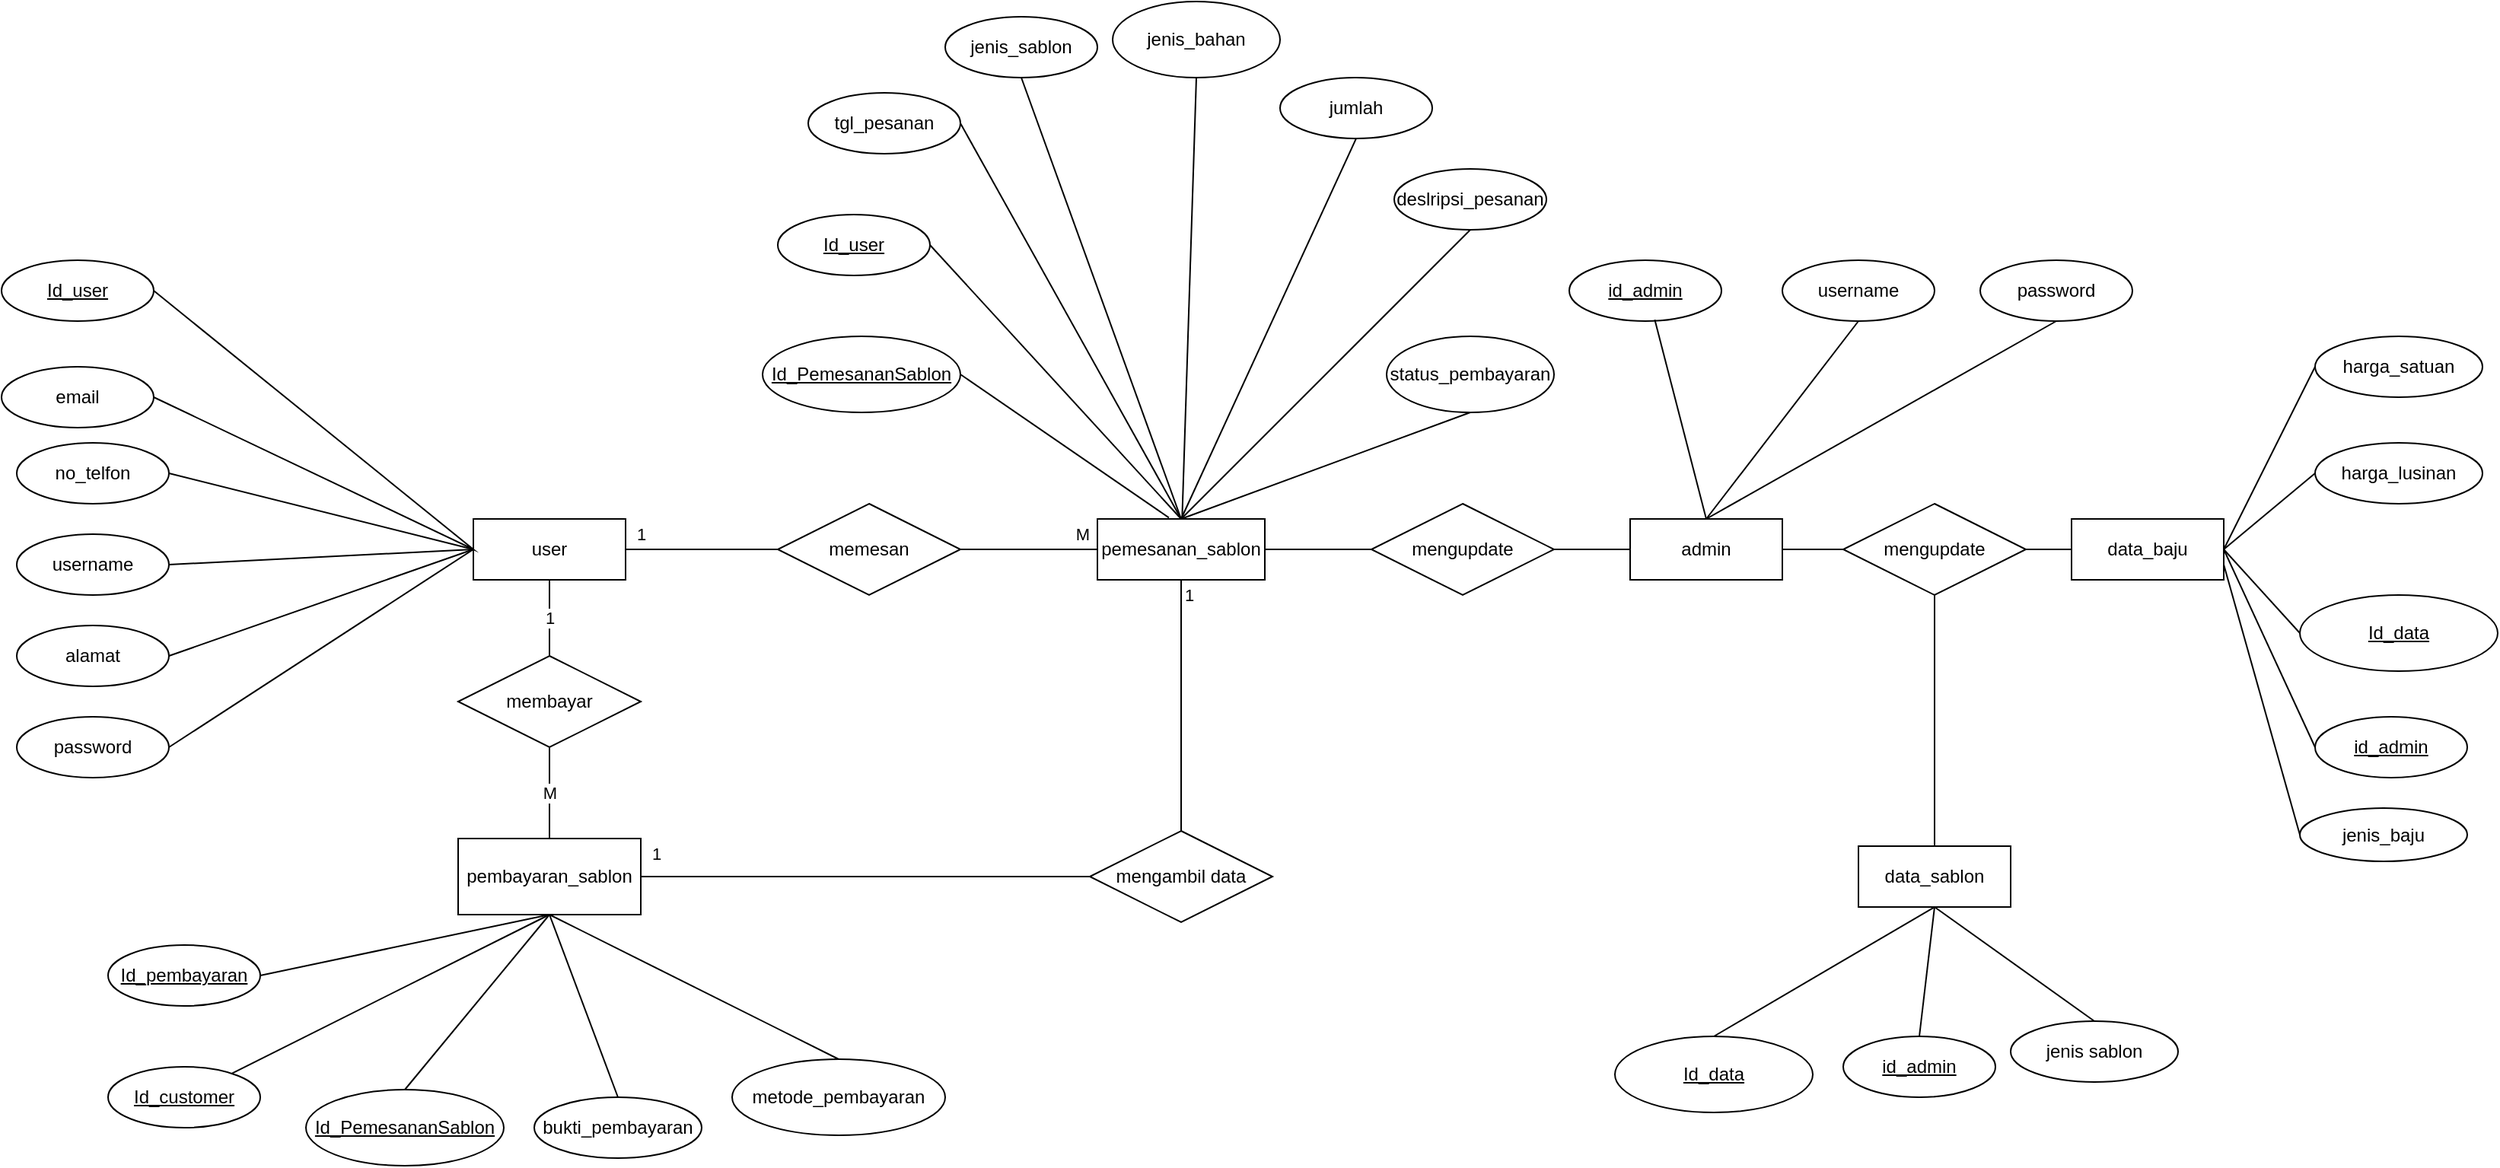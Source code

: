 <mxfile version="21.1.2" type="github">
  <diagram id="R2lEEEUBdFMjLlhIrx00" name="Page-1">
    <mxGraphModel dx="1583" dy="1470" grid="1" gridSize="10" guides="1" tooltips="1" connect="1" arrows="1" fold="1" page="1" pageScale="1" pageWidth="850" pageHeight="1100" math="0" shadow="0" extFonts="Permanent Marker^https://fonts.googleapis.com/css?family=Permanent+Marker">
      <root>
        <mxCell id="0" />
        <mxCell id="1" parent="0" />
        <mxCell id="5mV2cB9xephwo2F0kHvx-2" value="user" style="whiteSpace=wrap;html=1;align=center;" parent="1" vertex="1">
          <mxGeometry x="-470" y="150" width="100" height="40" as="geometry" />
        </mxCell>
        <mxCell id="5mV2cB9xephwo2F0kHvx-3" value="admin" style="whiteSpace=wrap;html=1;align=center;" parent="1" vertex="1">
          <mxGeometry x="290" y="150" width="100" height="40" as="geometry" />
        </mxCell>
        <mxCell id="5mV2cB9xephwo2F0kHvx-7" value="pembayaran_sablon" style="whiteSpace=wrap;html=1;align=center;" parent="1" vertex="1">
          <mxGeometry x="-480" y="360" width="120" height="50" as="geometry" />
        </mxCell>
        <mxCell id="5mV2cB9xephwo2F0kHvx-9" value="data_sablon" style="whiteSpace=wrap;html=1;align=center;" parent="1" vertex="1">
          <mxGeometry x="440" y="365" width="100" height="40" as="geometry" />
        </mxCell>
        <mxCell id="YTI3r-vrlZ_UczR5QLay-1" value="Id_user" style="ellipse;whiteSpace=wrap;html=1;align=center;fontStyle=4;" parent="1" vertex="1">
          <mxGeometry x="-780" y="-20" width="100" height="40" as="geometry" />
        </mxCell>
        <mxCell id="YTI3r-vrlZ_UczR5QLay-3" value="username" style="ellipse;whiteSpace=wrap;html=1;align=center;" parent="1" vertex="1">
          <mxGeometry x="-770" y="160" width="100" height="40" as="geometry" />
        </mxCell>
        <mxCell id="YTI3r-vrlZ_UczR5QLay-4" value="email" style="ellipse;whiteSpace=wrap;html=1;align=center;" parent="1" vertex="1">
          <mxGeometry x="-780" y="50" width="100" height="40" as="geometry" />
        </mxCell>
        <mxCell id="YTI3r-vrlZ_UczR5QLay-5" value="password" style="ellipse;whiteSpace=wrap;html=1;align=center;" parent="1" vertex="1">
          <mxGeometry x="-770" y="280" width="100" height="40" as="geometry" />
        </mxCell>
        <mxCell id="YTI3r-vrlZ_UczR5QLay-6" value="alamat" style="ellipse;whiteSpace=wrap;html=1;align=center;" parent="1" vertex="1">
          <mxGeometry x="-770" y="220" width="100" height="40" as="geometry" />
        </mxCell>
        <mxCell id="YTI3r-vrlZ_UczR5QLay-7" value="no_telfon" style="ellipse;whiteSpace=wrap;html=1;align=center;" parent="1" vertex="1">
          <mxGeometry x="-770" y="100" width="100" height="40" as="geometry" />
        </mxCell>
        <mxCell id="YTI3r-vrlZ_UczR5QLay-8" value="Id_PemesananSablon" style="ellipse;whiteSpace=wrap;html=1;align=center;fontStyle=4;" parent="1" vertex="1">
          <mxGeometry x="-280" y="30" width="130" height="50" as="geometry" />
        </mxCell>
        <mxCell id="YTI3r-vrlZ_UczR5QLay-9" value="tgl_pesanan" style="ellipse;whiteSpace=wrap;html=1;align=center;" parent="1" vertex="1">
          <mxGeometry x="-250" y="-130" width="100" height="40" as="geometry" />
        </mxCell>
        <mxCell id="0i90_Ah9qwGSS9QuldRk-4" value="jenis_sablon" style="ellipse;whiteSpace=wrap;html=1;align=center;" parent="1" vertex="1">
          <mxGeometry x="-160" y="-180" width="100" height="40" as="geometry" />
        </mxCell>
        <mxCell id="0i90_Ah9qwGSS9QuldRk-5" value="jumlah" style="ellipse;whiteSpace=wrap;html=1;align=center;" parent="1" vertex="1">
          <mxGeometry x="60" y="-140" width="100" height="40" as="geometry" />
        </mxCell>
        <mxCell id="0i90_Ah9qwGSS9QuldRk-6" value="deslripsi_pesanan" style="ellipse;whiteSpace=wrap;html=1;align=center;" parent="1" vertex="1">
          <mxGeometry x="135" y="-80" width="100" height="40" as="geometry" />
        </mxCell>
        <mxCell id="ONWFa-ybsfFDMQkK8CN--3" value="Id_user" style="ellipse;whiteSpace=wrap;html=1;align=center;fontStyle=4;" parent="1" vertex="1">
          <mxGeometry x="-270" y="-50" width="100" height="40" as="geometry" />
        </mxCell>
        <mxCell id="ONWFa-ybsfFDMQkK8CN--6" value="Id_customer" style="ellipse;whiteSpace=wrap;html=1;align=center;fontStyle=4;" parent="1" vertex="1">
          <mxGeometry x="-710" y="510" width="100" height="40" as="geometry" />
        </mxCell>
        <mxCell id="ONWFa-ybsfFDMQkK8CN--7" value="Id_pembayaran" style="ellipse;whiteSpace=wrap;html=1;align=center;fontStyle=4;" parent="1" vertex="1">
          <mxGeometry x="-710" y="430" width="100" height="40" as="geometry" />
        </mxCell>
        <mxCell id="ONWFa-ybsfFDMQkK8CN--8" value="status_pembayaran" style="ellipse;whiteSpace=wrap;html=1;align=center;" parent="1" vertex="1">
          <mxGeometry x="130" y="30" width="110" height="50" as="geometry" />
        </mxCell>
        <mxCell id="ONWFa-ybsfFDMQkK8CN--11" value="Id_PemesananSablon" style="ellipse;whiteSpace=wrap;html=1;align=center;fontStyle=4;" parent="1" vertex="1">
          <mxGeometry x="-580" y="525" width="130" height="50" as="geometry" />
        </mxCell>
        <mxCell id="ONWFa-ybsfFDMQkK8CN--12" value="bukti_pembayaran" style="ellipse;whiteSpace=wrap;html=1;align=center;" parent="1" vertex="1">
          <mxGeometry x="-430" y="530" width="110" height="40" as="geometry" />
        </mxCell>
        <mxCell id="ONWFa-ybsfFDMQkK8CN--13" value="metode_pembayaran" style="ellipse;whiteSpace=wrap;html=1;align=center;" parent="1" vertex="1">
          <mxGeometry x="-300" y="505" width="140" height="50" as="geometry" />
        </mxCell>
        <mxCell id="ONWFa-ybsfFDMQkK8CN--23" value="Id_data" style="ellipse;whiteSpace=wrap;html=1;align=center;fontStyle=4;" parent="1" vertex="1">
          <mxGeometry x="280" y="490" width="130" height="50" as="geometry" />
        </mxCell>
        <mxCell id="ONWFa-ybsfFDMQkK8CN--24" value="jenis sablon" style="ellipse;whiteSpace=wrap;html=1;align=center;" parent="1" vertex="1">
          <mxGeometry x="540" y="480" width="110" height="40" as="geometry" />
        </mxCell>
        <mxCell id="mbAtSQ7LFbAqyRx-vkH5-2" value="pemesanan_sablon" style="whiteSpace=wrap;html=1;align=center;" parent="1" vertex="1">
          <mxGeometry x="-60" y="150" width="110" height="40" as="geometry" />
        </mxCell>
        <mxCell id="mbAtSQ7LFbAqyRx-vkH5-3" value="data_baju" style="whiteSpace=wrap;html=1;align=center;" parent="1" vertex="1">
          <mxGeometry x="580" y="150" width="100" height="40" as="geometry" />
        </mxCell>
        <mxCell id="mbAtSQ7LFbAqyRx-vkH5-4" value="Id_data" style="ellipse;whiteSpace=wrap;html=1;align=center;fontStyle=4;" parent="1" vertex="1">
          <mxGeometry x="730" y="200" width="130" height="50" as="geometry" />
        </mxCell>
        <mxCell id="mbAtSQ7LFbAqyRx-vkH5-5" value="jenis_baju" style="ellipse;whiteSpace=wrap;html=1;align=center;" parent="1" vertex="1">
          <mxGeometry x="730" y="340" width="110" height="35" as="geometry" />
        </mxCell>
        <mxCell id="mbAtSQ7LFbAqyRx-vkH5-6" value="harga_satuan" style="ellipse;whiteSpace=wrap;html=1;align=center;" parent="1" vertex="1">
          <mxGeometry x="740" y="30" width="110" height="40" as="geometry" />
        </mxCell>
        <mxCell id="mbAtSQ7LFbAqyRx-vkH5-7" value="harga_lusinan" style="ellipse;whiteSpace=wrap;html=1;align=center;" parent="1" vertex="1">
          <mxGeometry x="740" y="100" width="110" height="40" as="geometry" />
        </mxCell>
        <mxCell id="mbAtSQ7LFbAqyRx-vkH5-8" value="memesan" style="shape=rhombus;perimeter=rhombusPerimeter;whiteSpace=wrap;html=1;align=center;" parent="1" vertex="1">
          <mxGeometry x="-270" y="140" width="120" height="60" as="geometry" />
        </mxCell>
        <mxCell id="mbAtSQ7LFbAqyRx-vkH5-9" value="1" style="endArrow=none;html=1;rounded=0;exitX=1;exitY=0.5;exitDx=0;exitDy=0;entryX=0;entryY=0.5;entryDx=0;entryDy=0;" parent="1" source="5mV2cB9xephwo2F0kHvx-2" target="mbAtSQ7LFbAqyRx-vkH5-8" edge="1">
          <mxGeometry x="-0.8" y="10" relative="1" as="geometry">
            <mxPoint x="-110" y="220" as="sourcePoint" />
            <mxPoint x="50" y="220" as="targetPoint" />
            <mxPoint as="offset" />
          </mxGeometry>
        </mxCell>
        <mxCell id="mbAtSQ7LFbAqyRx-vkH5-10" value="M" style="endArrow=none;html=1;rounded=0;exitX=1;exitY=0.5;exitDx=0;exitDy=0;entryX=0;entryY=0.5;entryDx=0;entryDy=0;" parent="1" source="mbAtSQ7LFbAqyRx-vkH5-8" target="mbAtSQ7LFbAqyRx-vkH5-2" edge="1">
          <mxGeometry x="0.778" y="10" relative="1" as="geometry">
            <mxPoint x="-140" y="169.41" as="sourcePoint" />
            <mxPoint x="-40" y="169" as="targetPoint" />
            <mxPoint as="offset" />
          </mxGeometry>
        </mxCell>
        <mxCell id="mbAtSQ7LFbAqyRx-vkH5-12" value="mengupdate" style="shape=rhombus;perimeter=rhombusPerimeter;whiteSpace=wrap;html=1;align=center;" parent="1" vertex="1">
          <mxGeometry x="120" y="140" width="120" height="60" as="geometry" />
        </mxCell>
        <mxCell id="mbAtSQ7LFbAqyRx-vkH5-13" value="" style="endArrow=none;html=1;rounded=0;entryX=0;entryY=0.5;entryDx=0;entryDy=0;exitX=1;exitY=0.5;exitDx=0;exitDy=0;" parent="1" source="mbAtSQ7LFbAqyRx-vkH5-2" target="mbAtSQ7LFbAqyRx-vkH5-12" edge="1">
          <mxGeometry relative="1" as="geometry">
            <mxPoint x="-110" y="220" as="sourcePoint" />
            <mxPoint x="50" y="220" as="targetPoint" />
          </mxGeometry>
        </mxCell>
        <mxCell id="mbAtSQ7LFbAqyRx-vkH5-14" value="" style="endArrow=none;html=1;rounded=0;entryX=0;entryY=0.5;entryDx=0;entryDy=0;exitX=1;exitY=0.5;exitDx=0;exitDy=0;" parent="1" source="mbAtSQ7LFbAqyRx-vkH5-12" target="5mV2cB9xephwo2F0kHvx-3" edge="1">
          <mxGeometry relative="1" as="geometry">
            <mxPoint x="-110" y="220" as="sourcePoint" />
            <mxPoint x="50" y="220" as="targetPoint" />
          </mxGeometry>
        </mxCell>
        <mxCell id="mbAtSQ7LFbAqyRx-vkH5-15" value="membayar" style="shape=rhombus;perimeter=rhombusPerimeter;whiteSpace=wrap;html=1;align=center;" parent="1" vertex="1">
          <mxGeometry x="-480" y="240" width="120" height="60" as="geometry" />
        </mxCell>
        <mxCell id="mbAtSQ7LFbAqyRx-vkH5-17" value="1" style="endArrow=none;html=1;rounded=0;exitX=0.5;exitY=1;exitDx=0;exitDy=0;entryX=0.5;entryY=0;entryDx=0;entryDy=0;" parent="1" source="5mV2cB9xephwo2F0kHvx-2" target="mbAtSQ7LFbAqyRx-vkH5-15" edge="1">
          <mxGeometry relative="1" as="geometry">
            <mxPoint x="-110" y="220" as="sourcePoint" />
            <mxPoint x="50" y="220" as="targetPoint" />
          </mxGeometry>
        </mxCell>
        <mxCell id="mbAtSQ7LFbAqyRx-vkH5-18" value="M" style="endArrow=none;html=1;rounded=0;exitX=0.5;exitY=1;exitDx=0;exitDy=0;entryX=0.5;entryY=0;entryDx=0;entryDy=0;" parent="1" source="mbAtSQ7LFbAqyRx-vkH5-15" target="5mV2cB9xephwo2F0kHvx-7" edge="1">
          <mxGeometry relative="1" as="geometry">
            <mxPoint x="-110" y="220" as="sourcePoint" />
            <mxPoint x="50" y="220" as="targetPoint" />
          </mxGeometry>
        </mxCell>
        <mxCell id="mbAtSQ7LFbAqyRx-vkH5-22" value="" style="endArrow=none;html=1;rounded=0;exitX=1;exitY=0.5;exitDx=0;exitDy=0;entryX=1;entryY=0.5;entryDx=0;entryDy=0;" parent="1" source="YTI3r-vrlZ_UczR5QLay-1" target="YTI3r-vrlZ_UczR5QLay-4" edge="1">
          <mxGeometry relative="1" as="geometry">
            <mxPoint x="-660" y="220" as="sourcePoint" />
            <mxPoint x="-500" y="220" as="targetPoint" />
            <Array as="points">
              <mxPoint x="-470" y="170" />
            </Array>
          </mxGeometry>
        </mxCell>
        <mxCell id="mbAtSQ7LFbAqyRx-vkH5-23" value="" style="endArrow=none;html=1;rounded=0;entryX=0;entryY=0.5;entryDx=0;entryDy=0;exitX=1;exitY=0.5;exitDx=0;exitDy=0;" parent="1" source="YTI3r-vrlZ_UczR5QLay-7" target="5mV2cB9xephwo2F0kHvx-2" edge="1">
          <mxGeometry relative="1" as="geometry">
            <mxPoint x="-660" y="220" as="sourcePoint" />
            <mxPoint x="-500" y="220" as="targetPoint" />
          </mxGeometry>
        </mxCell>
        <mxCell id="mbAtSQ7LFbAqyRx-vkH5-24" value="" style="endArrow=none;html=1;rounded=0;exitX=1;exitY=0.5;exitDx=0;exitDy=0;entryX=0;entryY=0.5;entryDx=0;entryDy=0;" parent="1" source="YTI3r-vrlZ_UczR5QLay-3" target="5mV2cB9xephwo2F0kHvx-2" edge="1">
          <mxGeometry relative="1" as="geometry">
            <mxPoint x="-660" y="220" as="sourcePoint" />
            <mxPoint x="-500" y="220" as="targetPoint" />
          </mxGeometry>
        </mxCell>
        <mxCell id="mbAtSQ7LFbAqyRx-vkH5-25" value="" style="endArrow=none;html=1;rounded=0;entryX=0;entryY=0.5;entryDx=0;entryDy=0;exitX=1;exitY=0.5;exitDx=0;exitDy=0;" parent="1" source="YTI3r-vrlZ_UczR5QLay-6" target="5mV2cB9xephwo2F0kHvx-2" edge="1">
          <mxGeometry relative="1" as="geometry">
            <mxPoint x="-660" y="220" as="sourcePoint" />
            <mxPoint x="-500" y="220" as="targetPoint" />
          </mxGeometry>
        </mxCell>
        <mxCell id="mbAtSQ7LFbAqyRx-vkH5-26" value="" style="endArrow=none;html=1;rounded=0;entryX=0.5;entryY=0;entryDx=0;entryDy=0;" parent="1" target="ONWFa-ybsfFDMQkK8CN--11" edge="1">
          <mxGeometry relative="1" as="geometry">
            <mxPoint x="-420" y="410" as="sourcePoint" />
            <mxPoint x="-150" y="290" as="targetPoint" />
          </mxGeometry>
        </mxCell>
        <mxCell id="mbAtSQ7LFbAqyRx-vkH5-27" value="" style="endArrow=none;html=1;rounded=0;exitX=1;exitY=0.5;exitDx=0;exitDy=0;entryX=0;entryY=0.5;entryDx=0;entryDy=0;" parent="1" source="YTI3r-vrlZ_UczR5QLay-5" target="5mV2cB9xephwo2F0kHvx-2" edge="1">
          <mxGeometry relative="1" as="geometry">
            <mxPoint x="-655" y="310" as="sourcePoint" />
            <mxPoint x="-495" y="310" as="targetPoint" />
          </mxGeometry>
        </mxCell>
        <mxCell id="mbAtSQ7LFbAqyRx-vkH5-28" value="" style="endArrow=none;html=1;rounded=0;exitX=1;exitY=0.5;exitDx=0;exitDy=0;entryX=0.5;entryY=1;entryDx=0;entryDy=0;" parent="1" source="ONWFa-ybsfFDMQkK8CN--7" target="5mV2cB9xephwo2F0kHvx-7" edge="1">
          <mxGeometry relative="1" as="geometry">
            <mxPoint x="-470" y="360" as="sourcePoint" />
            <mxPoint x="-310" y="360" as="targetPoint" />
          </mxGeometry>
        </mxCell>
        <mxCell id="mbAtSQ7LFbAqyRx-vkH5-29" value="" style="endArrow=none;html=1;rounded=0;entryX=0.5;entryY=1;entryDx=0;entryDy=0;" parent="1" source="ONWFa-ybsfFDMQkK8CN--6" target="5mV2cB9xephwo2F0kHvx-7" edge="1">
          <mxGeometry relative="1" as="geometry">
            <mxPoint x="-470" y="360" as="sourcePoint" />
            <mxPoint x="-310" y="360" as="targetPoint" />
          </mxGeometry>
        </mxCell>
        <mxCell id="mbAtSQ7LFbAqyRx-vkH5-30" value="" style="endArrow=none;html=1;rounded=0;entryX=0.5;entryY=0;entryDx=0;entryDy=0;" parent="1" target="ONWFa-ybsfFDMQkK8CN--12" edge="1">
          <mxGeometry relative="1" as="geometry">
            <mxPoint x="-420" y="410" as="sourcePoint" />
            <mxPoint x="-310" y="360" as="targetPoint" />
          </mxGeometry>
        </mxCell>
        <mxCell id="mbAtSQ7LFbAqyRx-vkH5-31" value="" style="endArrow=none;html=1;rounded=0;entryX=0.5;entryY=0;entryDx=0;entryDy=0;exitX=0.5;exitY=1;exitDx=0;exitDy=0;" parent="1" source="5mV2cB9xephwo2F0kHvx-7" target="ONWFa-ybsfFDMQkK8CN--13" edge="1">
          <mxGeometry relative="1" as="geometry">
            <mxPoint x="-470" y="360" as="sourcePoint" />
            <mxPoint x="-310" y="360" as="targetPoint" />
          </mxGeometry>
        </mxCell>
        <mxCell id="mbAtSQ7LFbAqyRx-vkH5-33" value="" style="endArrow=none;html=1;rounded=0;exitX=1;exitY=0.5;exitDx=0;exitDy=0;entryX=0.427;entryY=-0.021;entryDx=0;entryDy=0;entryPerimeter=0;" parent="1" source="YTI3r-vrlZ_UczR5QLay-8" target="mbAtSQ7LFbAqyRx-vkH5-2" edge="1">
          <mxGeometry relative="1" as="geometry">
            <mxPoint x="20" y="-10" as="sourcePoint" />
            <mxPoint x="180" y="-10" as="targetPoint" />
          </mxGeometry>
        </mxCell>
        <mxCell id="mbAtSQ7LFbAqyRx-vkH5-34" value="" style="endArrow=none;html=1;rounded=0;exitX=1;exitY=0.5;exitDx=0;exitDy=0;entryX=0.5;entryY=0;entryDx=0;entryDy=0;" parent="1" source="ONWFa-ybsfFDMQkK8CN--3" target="mbAtSQ7LFbAqyRx-vkH5-2" edge="1">
          <mxGeometry relative="1" as="geometry">
            <mxPoint x="20" y="-10" as="sourcePoint" />
            <mxPoint x="180" y="-10" as="targetPoint" />
          </mxGeometry>
        </mxCell>
        <mxCell id="mbAtSQ7LFbAqyRx-vkH5-35" value="" style="endArrow=none;html=1;rounded=0;exitX=1;exitY=0.5;exitDx=0;exitDy=0;entryX=0.5;entryY=0;entryDx=0;entryDy=0;" parent="1" source="YTI3r-vrlZ_UczR5QLay-9" target="mbAtSQ7LFbAqyRx-vkH5-2" edge="1">
          <mxGeometry relative="1" as="geometry">
            <mxPoint x="20" y="-10" as="sourcePoint" />
            <mxPoint x="180" y="-10" as="targetPoint" />
          </mxGeometry>
        </mxCell>
        <mxCell id="mbAtSQ7LFbAqyRx-vkH5-36" value="" style="endArrow=none;html=1;rounded=0;exitX=0.5;exitY=1;exitDx=0;exitDy=0;entryX=0.5;entryY=0;entryDx=0;entryDy=0;" parent="1" source="0i90_Ah9qwGSS9QuldRk-4" target="mbAtSQ7LFbAqyRx-vkH5-2" edge="1">
          <mxGeometry relative="1" as="geometry">
            <mxPoint x="20" y="-10" as="sourcePoint" />
            <mxPoint x="180" y="-10" as="targetPoint" />
          </mxGeometry>
        </mxCell>
        <mxCell id="mbAtSQ7LFbAqyRx-vkH5-37" value="" style="endArrow=none;html=1;rounded=0;exitX=0.5;exitY=1;exitDx=0;exitDy=0;entryX=0.5;entryY=0;entryDx=0;entryDy=0;" parent="1" source="0i90_Ah9qwGSS9QuldRk-5" target="mbAtSQ7LFbAqyRx-vkH5-2" edge="1">
          <mxGeometry relative="1" as="geometry">
            <mxPoint x="20" y="-10" as="sourcePoint" />
            <mxPoint x="180" y="-10" as="targetPoint" />
          </mxGeometry>
        </mxCell>
        <mxCell id="mbAtSQ7LFbAqyRx-vkH5-38" value="" style="endArrow=none;html=1;rounded=0;entryX=0.5;entryY=1;entryDx=0;entryDy=0;exitX=0.5;exitY=0;exitDx=0;exitDy=0;" parent="1" source="mbAtSQ7LFbAqyRx-vkH5-2" target="0i90_Ah9qwGSS9QuldRk-6" edge="1">
          <mxGeometry relative="1" as="geometry">
            <mxPoint x="20" y="-10" as="sourcePoint" />
            <mxPoint x="180" y="-10" as="targetPoint" />
          </mxGeometry>
        </mxCell>
        <mxCell id="mbAtSQ7LFbAqyRx-vkH5-39" value="" style="endArrow=none;html=1;rounded=0;exitX=0.5;exitY=0;exitDx=0;exitDy=0;entryX=0.5;entryY=1;entryDx=0;entryDy=0;" parent="1" source="mbAtSQ7LFbAqyRx-vkH5-2" target="ONWFa-ybsfFDMQkK8CN--8" edge="1">
          <mxGeometry relative="1" as="geometry">
            <mxPoint x="20" y="-10" as="sourcePoint" />
            <mxPoint x="180" y="-10" as="targetPoint" />
          </mxGeometry>
        </mxCell>
        <mxCell id="mbAtSQ7LFbAqyRx-vkH5-40" value="id_admin" style="ellipse;whiteSpace=wrap;html=1;align=center;fontStyle=4;" parent="1" vertex="1">
          <mxGeometry x="250" y="-20" width="100" height="40" as="geometry" />
        </mxCell>
        <mxCell id="mbAtSQ7LFbAqyRx-vkH5-41" value="username" style="ellipse;whiteSpace=wrap;html=1;align=center;" parent="1" vertex="1">
          <mxGeometry x="390" y="-20" width="100" height="40" as="geometry" />
        </mxCell>
        <mxCell id="mbAtSQ7LFbAqyRx-vkH5-42" value="password" style="ellipse;whiteSpace=wrap;html=1;align=center;" parent="1" vertex="1">
          <mxGeometry x="520" y="-20" width="100" height="40" as="geometry" />
        </mxCell>
        <mxCell id="mbAtSQ7LFbAqyRx-vkH5-43" value="" style="endArrow=none;html=1;rounded=0;exitX=0.562;exitY=0.979;exitDx=0;exitDy=0;exitPerimeter=0;entryX=0.5;entryY=0;entryDx=0;entryDy=0;" parent="1" source="mbAtSQ7LFbAqyRx-vkH5-40" target="5mV2cB9xephwo2F0kHvx-3" edge="1">
          <mxGeometry relative="1" as="geometry">
            <mxPoint x="340" y="190" as="sourcePoint" />
            <mxPoint x="500" y="190" as="targetPoint" />
          </mxGeometry>
        </mxCell>
        <mxCell id="mbAtSQ7LFbAqyRx-vkH5-44" value="" style="endArrow=none;html=1;rounded=0;exitX=0.5;exitY=0;exitDx=0;exitDy=0;entryX=0.5;entryY=1;entryDx=0;entryDy=0;" parent="1" source="5mV2cB9xephwo2F0kHvx-3" target="mbAtSQ7LFbAqyRx-vkH5-41" edge="1">
          <mxGeometry relative="1" as="geometry">
            <mxPoint x="340" y="190" as="sourcePoint" />
            <mxPoint x="500" y="190" as="targetPoint" />
          </mxGeometry>
        </mxCell>
        <mxCell id="mbAtSQ7LFbAqyRx-vkH5-45" value="" style="endArrow=none;html=1;rounded=0;entryX=0.5;entryY=1;entryDx=0;entryDy=0;exitX=0.5;exitY=0;exitDx=0;exitDy=0;" parent="1" source="5mV2cB9xephwo2F0kHvx-3" target="mbAtSQ7LFbAqyRx-vkH5-42" edge="1">
          <mxGeometry relative="1" as="geometry">
            <mxPoint x="340" y="190" as="sourcePoint" />
            <mxPoint x="500" y="190" as="targetPoint" />
          </mxGeometry>
        </mxCell>
        <mxCell id="mbAtSQ7LFbAqyRx-vkH5-46" value="jenis_bahan" style="ellipse;whiteSpace=wrap;html=1;align=center;" parent="1" vertex="1">
          <mxGeometry x="-50" y="-190" width="110" height="50" as="geometry" />
        </mxCell>
        <mxCell id="mbAtSQ7LFbAqyRx-vkH5-47" value="" style="endArrow=none;html=1;rounded=0;entryX=0.5;entryY=1;entryDx=0;entryDy=0;" parent="1" source="mbAtSQ7LFbAqyRx-vkH5-2" target="mbAtSQ7LFbAqyRx-vkH5-46" edge="1">
          <mxGeometry relative="1" as="geometry">
            <mxPoint x="-220" y="10" as="sourcePoint" />
            <mxPoint x="-60" y="10" as="targetPoint" />
          </mxGeometry>
        </mxCell>
        <mxCell id="mbAtSQ7LFbAqyRx-vkH5-49" value="" style="endArrow=none;html=1;rounded=0;entryX=0;entryY=0.5;entryDx=0;entryDy=0;exitX=1;exitY=0.5;exitDx=0;exitDy=0;" parent="1" source="mbAtSQ7LFbAqyRx-vkH5-3" target="mbAtSQ7LFbAqyRx-vkH5-6" edge="1">
          <mxGeometry relative="1" as="geometry">
            <mxPoint x="240" y="130" as="sourcePoint" />
            <mxPoint x="400" y="130" as="targetPoint" />
          </mxGeometry>
        </mxCell>
        <mxCell id="mbAtSQ7LFbAqyRx-vkH5-50" value="" style="endArrow=none;html=1;rounded=0;entryX=0;entryY=0.5;entryDx=0;entryDy=0;exitX=1;exitY=0.5;exitDx=0;exitDy=0;" parent="1" source="mbAtSQ7LFbAqyRx-vkH5-3" target="mbAtSQ7LFbAqyRx-vkH5-7" edge="1">
          <mxGeometry relative="1" as="geometry">
            <mxPoint x="240" y="130" as="sourcePoint" />
            <mxPoint x="400" y="130" as="targetPoint" />
          </mxGeometry>
        </mxCell>
        <mxCell id="mbAtSQ7LFbAqyRx-vkH5-51" value="" style="endArrow=none;html=1;rounded=0;entryX=0;entryY=0.5;entryDx=0;entryDy=0;exitX=1;exitY=0.5;exitDx=0;exitDy=0;" parent="1" source="mbAtSQ7LFbAqyRx-vkH5-3" target="mbAtSQ7LFbAqyRx-vkH5-4" edge="1">
          <mxGeometry relative="1" as="geometry">
            <mxPoint x="240" y="130" as="sourcePoint" />
            <mxPoint x="400" y="130" as="targetPoint" />
          </mxGeometry>
        </mxCell>
        <mxCell id="mbAtSQ7LFbAqyRx-vkH5-52" value="" style="endArrow=none;html=1;rounded=0;entryX=0;entryY=0.5;entryDx=0;entryDy=0;exitX=1;exitY=0.75;exitDx=0;exitDy=0;" parent="1" source="mbAtSQ7LFbAqyRx-vkH5-3" target="mbAtSQ7LFbAqyRx-vkH5-5" edge="1">
          <mxGeometry relative="1" as="geometry">
            <mxPoint x="240" y="130" as="sourcePoint" />
            <mxPoint x="400" y="130" as="targetPoint" />
          </mxGeometry>
        </mxCell>
        <mxCell id="mbAtSQ7LFbAqyRx-vkH5-53" value="mengupdate" style="shape=rhombus;perimeter=rhombusPerimeter;whiteSpace=wrap;html=1;align=center;" parent="1" vertex="1">
          <mxGeometry x="430" y="140" width="120" height="60" as="geometry" />
        </mxCell>
        <mxCell id="mbAtSQ7LFbAqyRx-vkH5-54" value="" style="endArrow=none;html=1;rounded=0;entryX=0;entryY=0.5;entryDx=0;entryDy=0;exitX=1;exitY=0.5;exitDx=0;exitDy=0;" parent="1" source="5mV2cB9xephwo2F0kHvx-3" target="mbAtSQ7LFbAqyRx-vkH5-53" edge="1">
          <mxGeometry relative="1" as="geometry">
            <mxPoint x="240" y="130" as="sourcePoint" />
            <mxPoint x="400" y="130" as="targetPoint" />
          </mxGeometry>
        </mxCell>
        <mxCell id="mbAtSQ7LFbAqyRx-vkH5-55" value="" style="endArrow=none;html=1;rounded=0;entryX=0;entryY=0.5;entryDx=0;entryDy=0;exitX=1;exitY=0.5;exitDx=0;exitDy=0;" parent="1" source="mbAtSQ7LFbAqyRx-vkH5-53" target="mbAtSQ7LFbAqyRx-vkH5-3" edge="1">
          <mxGeometry relative="1" as="geometry">
            <mxPoint x="240" y="130" as="sourcePoint" />
            <mxPoint x="400" y="130" as="targetPoint" />
          </mxGeometry>
        </mxCell>
        <mxCell id="mbAtSQ7LFbAqyRx-vkH5-56" value="id_admin" style="ellipse;whiteSpace=wrap;html=1;align=center;fontStyle=4;" parent="1" vertex="1">
          <mxGeometry x="740" y="280" width="100" height="40" as="geometry" />
        </mxCell>
        <mxCell id="mbAtSQ7LFbAqyRx-vkH5-57" value="" style="endArrow=none;html=1;rounded=0;entryX=0;entryY=0.5;entryDx=0;entryDy=0;exitX=1;exitY=0.5;exitDx=0;exitDy=0;" parent="1" source="mbAtSQ7LFbAqyRx-vkH5-3" target="mbAtSQ7LFbAqyRx-vkH5-56" edge="1">
          <mxGeometry relative="1" as="geometry">
            <mxPoint x="240" y="130" as="sourcePoint" />
            <mxPoint x="400" y="130" as="targetPoint" />
          </mxGeometry>
        </mxCell>
        <mxCell id="mbAtSQ7LFbAqyRx-vkH5-58" value="id_admin" style="ellipse;whiteSpace=wrap;html=1;align=center;fontStyle=4;" parent="1" vertex="1">
          <mxGeometry x="430" y="490" width="100" height="40" as="geometry" />
        </mxCell>
        <mxCell id="mbAtSQ7LFbAqyRx-vkH5-64" value="" style="endArrow=none;html=1;rounded=0;entryX=0.5;entryY=1;entryDx=0;entryDy=0;exitX=0.5;exitY=0;exitDx=0;exitDy=0;" parent="1" source="5mV2cB9xephwo2F0kHvx-9" target="mbAtSQ7LFbAqyRx-vkH5-53" edge="1">
          <mxGeometry relative="1" as="geometry">
            <mxPoint x="150" y="240" as="sourcePoint" />
            <mxPoint x="310" y="240" as="targetPoint" />
          </mxGeometry>
        </mxCell>
        <mxCell id="mbAtSQ7LFbAqyRx-vkH5-65" value="" style="endArrow=none;html=1;rounded=0;entryX=0.5;entryY=0;entryDx=0;entryDy=0;exitX=0.5;exitY=1;exitDx=0;exitDy=0;" parent="1" source="5mV2cB9xephwo2F0kHvx-9" target="ONWFa-ybsfFDMQkK8CN--23" edge="1">
          <mxGeometry relative="1" as="geometry">
            <mxPoint x="130" y="570" as="sourcePoint" />
            <mxPoint x="290" y="570" as="targetPoint" />
          </mxGeometry>
        </mxCell>
        <mxCell id="mbAtSQ7LFbAqyRx-vkH5-66" value="" style="endArrow=none;html=1;rounded=0;entryX=0.5;entryY=0;entryDx=0;entryDy=0;exitX=0.5;exitY=1;exitDx=0;exitDy=0;" parent="1" source="5mV2cB9xephwo2F0kHvx-9" target="mbAtSQ7LFbAqyRx-vkH5-58" edge="1">
          <mxGeometry relative="1" as="geometry">
            <mxPoint x="-290" y="640" as="sourcePoint" />
            <mxPoint x="-130" y="640" as="targetPoint" />
          </mxGeometry>
        </mxCell>
        <mxCell id="mbAtSQ7LFbAqyRx-vkH5-67" value="" style="endArrow=none;html=1;rounded=0;entryX=0.5;entryY=0;entryDx=0;entryDy=0;exitX=0.5;exitY=1;exitDx=0;exitDy=0;" parent="1" source="5mV2cB9xephwo2F0kHvx-9" target="ONWFa-ybsfFDMQkK8CN--24" edge="1">
          <mxGeometry relative="1" as="geometry">
            <mxPoint x="130" y="570" as="sourcePoint" />
            <mxPoint x="290" y="570" as="targetPoint" />
          </mxGeometry>
        </mxCell>
        <mxCell id="mbAtSQ7LFbAqyRx-vkH5-68" value="mengambil data" style="shape=rhombus;perimeter=rhombusPerimeter;whiteSpace=wrap;html=1;align=center;" parent="1" vertex="1">
          <mxGeometry x="-65" y="355" width="120" height="60" as="geometry" />
        </mxCell>
        <mxCell id="mbAtSQ7LFbAqyRx-vkH5-69" value="1" style="endArrow=none;html=1;rounded=0;exitX=1;exitY=0.5;exitDx=0;exitDy=0;entryX=0;entryY=0.5;entryDx=0;entryDy=0;" parent="1" source="5mV2cB9xephwo2F0kHvx-7" target="mbAtSQ7LFbAqyRx-vkH5-68" edge="1">
          <mxGeometry x="-0.932" y="15" relative="1" as="geometry">
            <mxPoint x="-280" y="230" as="sourcePoint" />
            <mxPoint x="-120" y="230" as="targetPoint" />
            <mxPoint as="offset" />
          </mxGeometry>
        </mxCell>
        <mxCell id="mbAtSQ7LFbAqyRx-vkH5-70" value="1" style="endArrow=none;html=1;rounded=0;entryX=0.5;entryY=0;entryDx=0;entryDy=0;exitX=0.5;exitY=1;exitDx=0;exitDy=0;" parent="1" source="mbAtSQ7LFbAqyRx-vkH5-2" target="mbAtSQ7LFbAqyRx-vkH5-68" edge="1">
          <mxGeometry x="-0.879" y="5" relative="1" as="geometry">
            <mxPoint x="-280" y="230" as="sourcePoint" />
            <mxPoint x="-120" y="230" as="targetPoint" />
            <mxPoint as="offset" />
          </mxGeometry>
        </mxCell>
      </root>
    </mxGraphModel>
  </diagram>
</mxfile>

